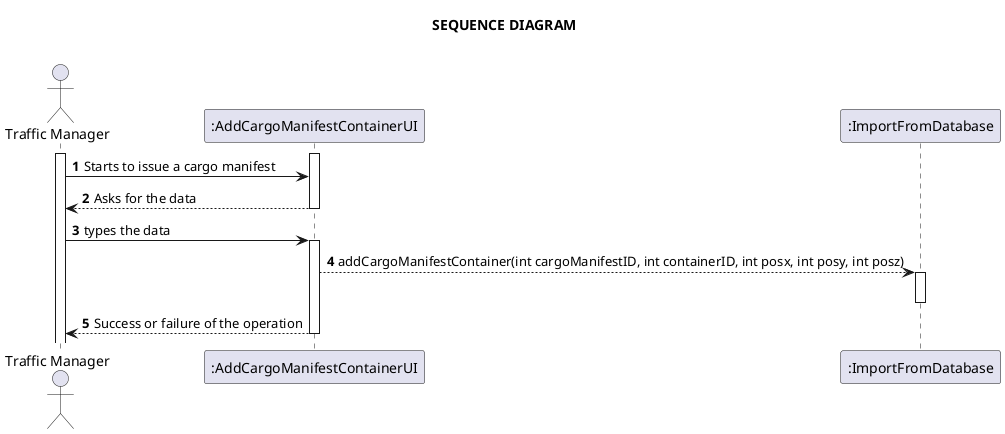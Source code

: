 @startuml
'https://plantuml.com/sequence-diagram

title <b> SEQUENCE DIAGRAM\n
autonumber
'hide footbox
actor "Traffic Manager" as PM

participant ":AddCargoManifestContainerUI" as UI
participant ":ImportFromDatabase" as Import

activate PM
activate UI

PM -> UI : Starts to issue a cargo manifest
UI --> PM : Asks for the data
deactivate UI
PM -> UI : types the data
activate UI
UI --> Import : addCargoManifestContainer(int cargoManifestID, int containerID, int posx, int posy, int posz)
activate Import
deactivate Import
UI --> PM : Success or failure of the operation
deactivate UI



@enduml